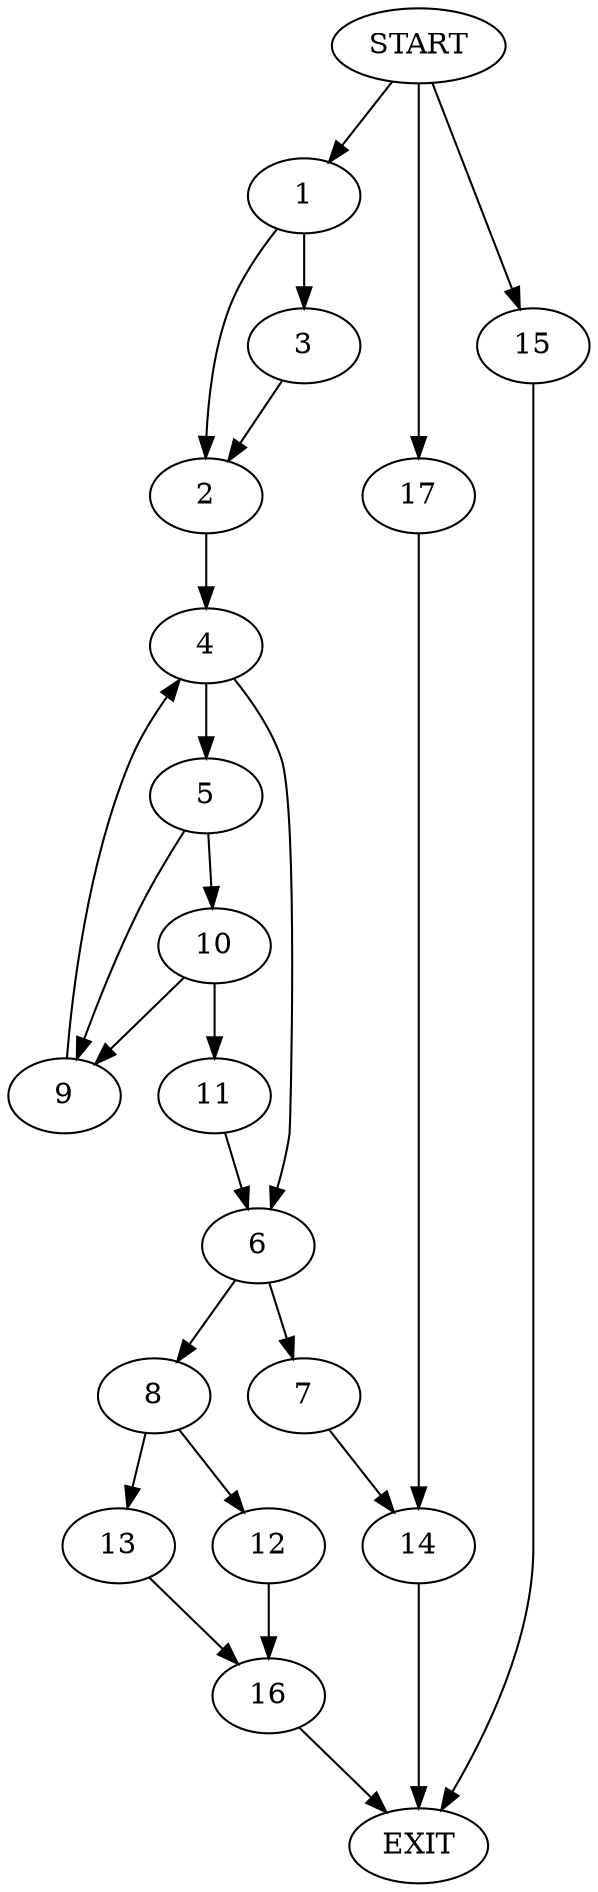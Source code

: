 digraph {
0 [label="START"]
18 [label="EXIT"]
0 -> 1
1 -> 2
1 -> 3
3 -> 2
2 -> 4
4 -> 5
4 -> 6
6 -> 7
6 -> 8
5 -> 9
5 -> 10
9 -> 4
10 -> 9
10 -> 11
11 -> 6
8 -> 12
8 -> 13
7 -> 14
0 -> 15
15 -> 18
13 -> 16
12 -> 16
16 -> 18
14 -> 18
0 -> 17
17 -> 14
}
